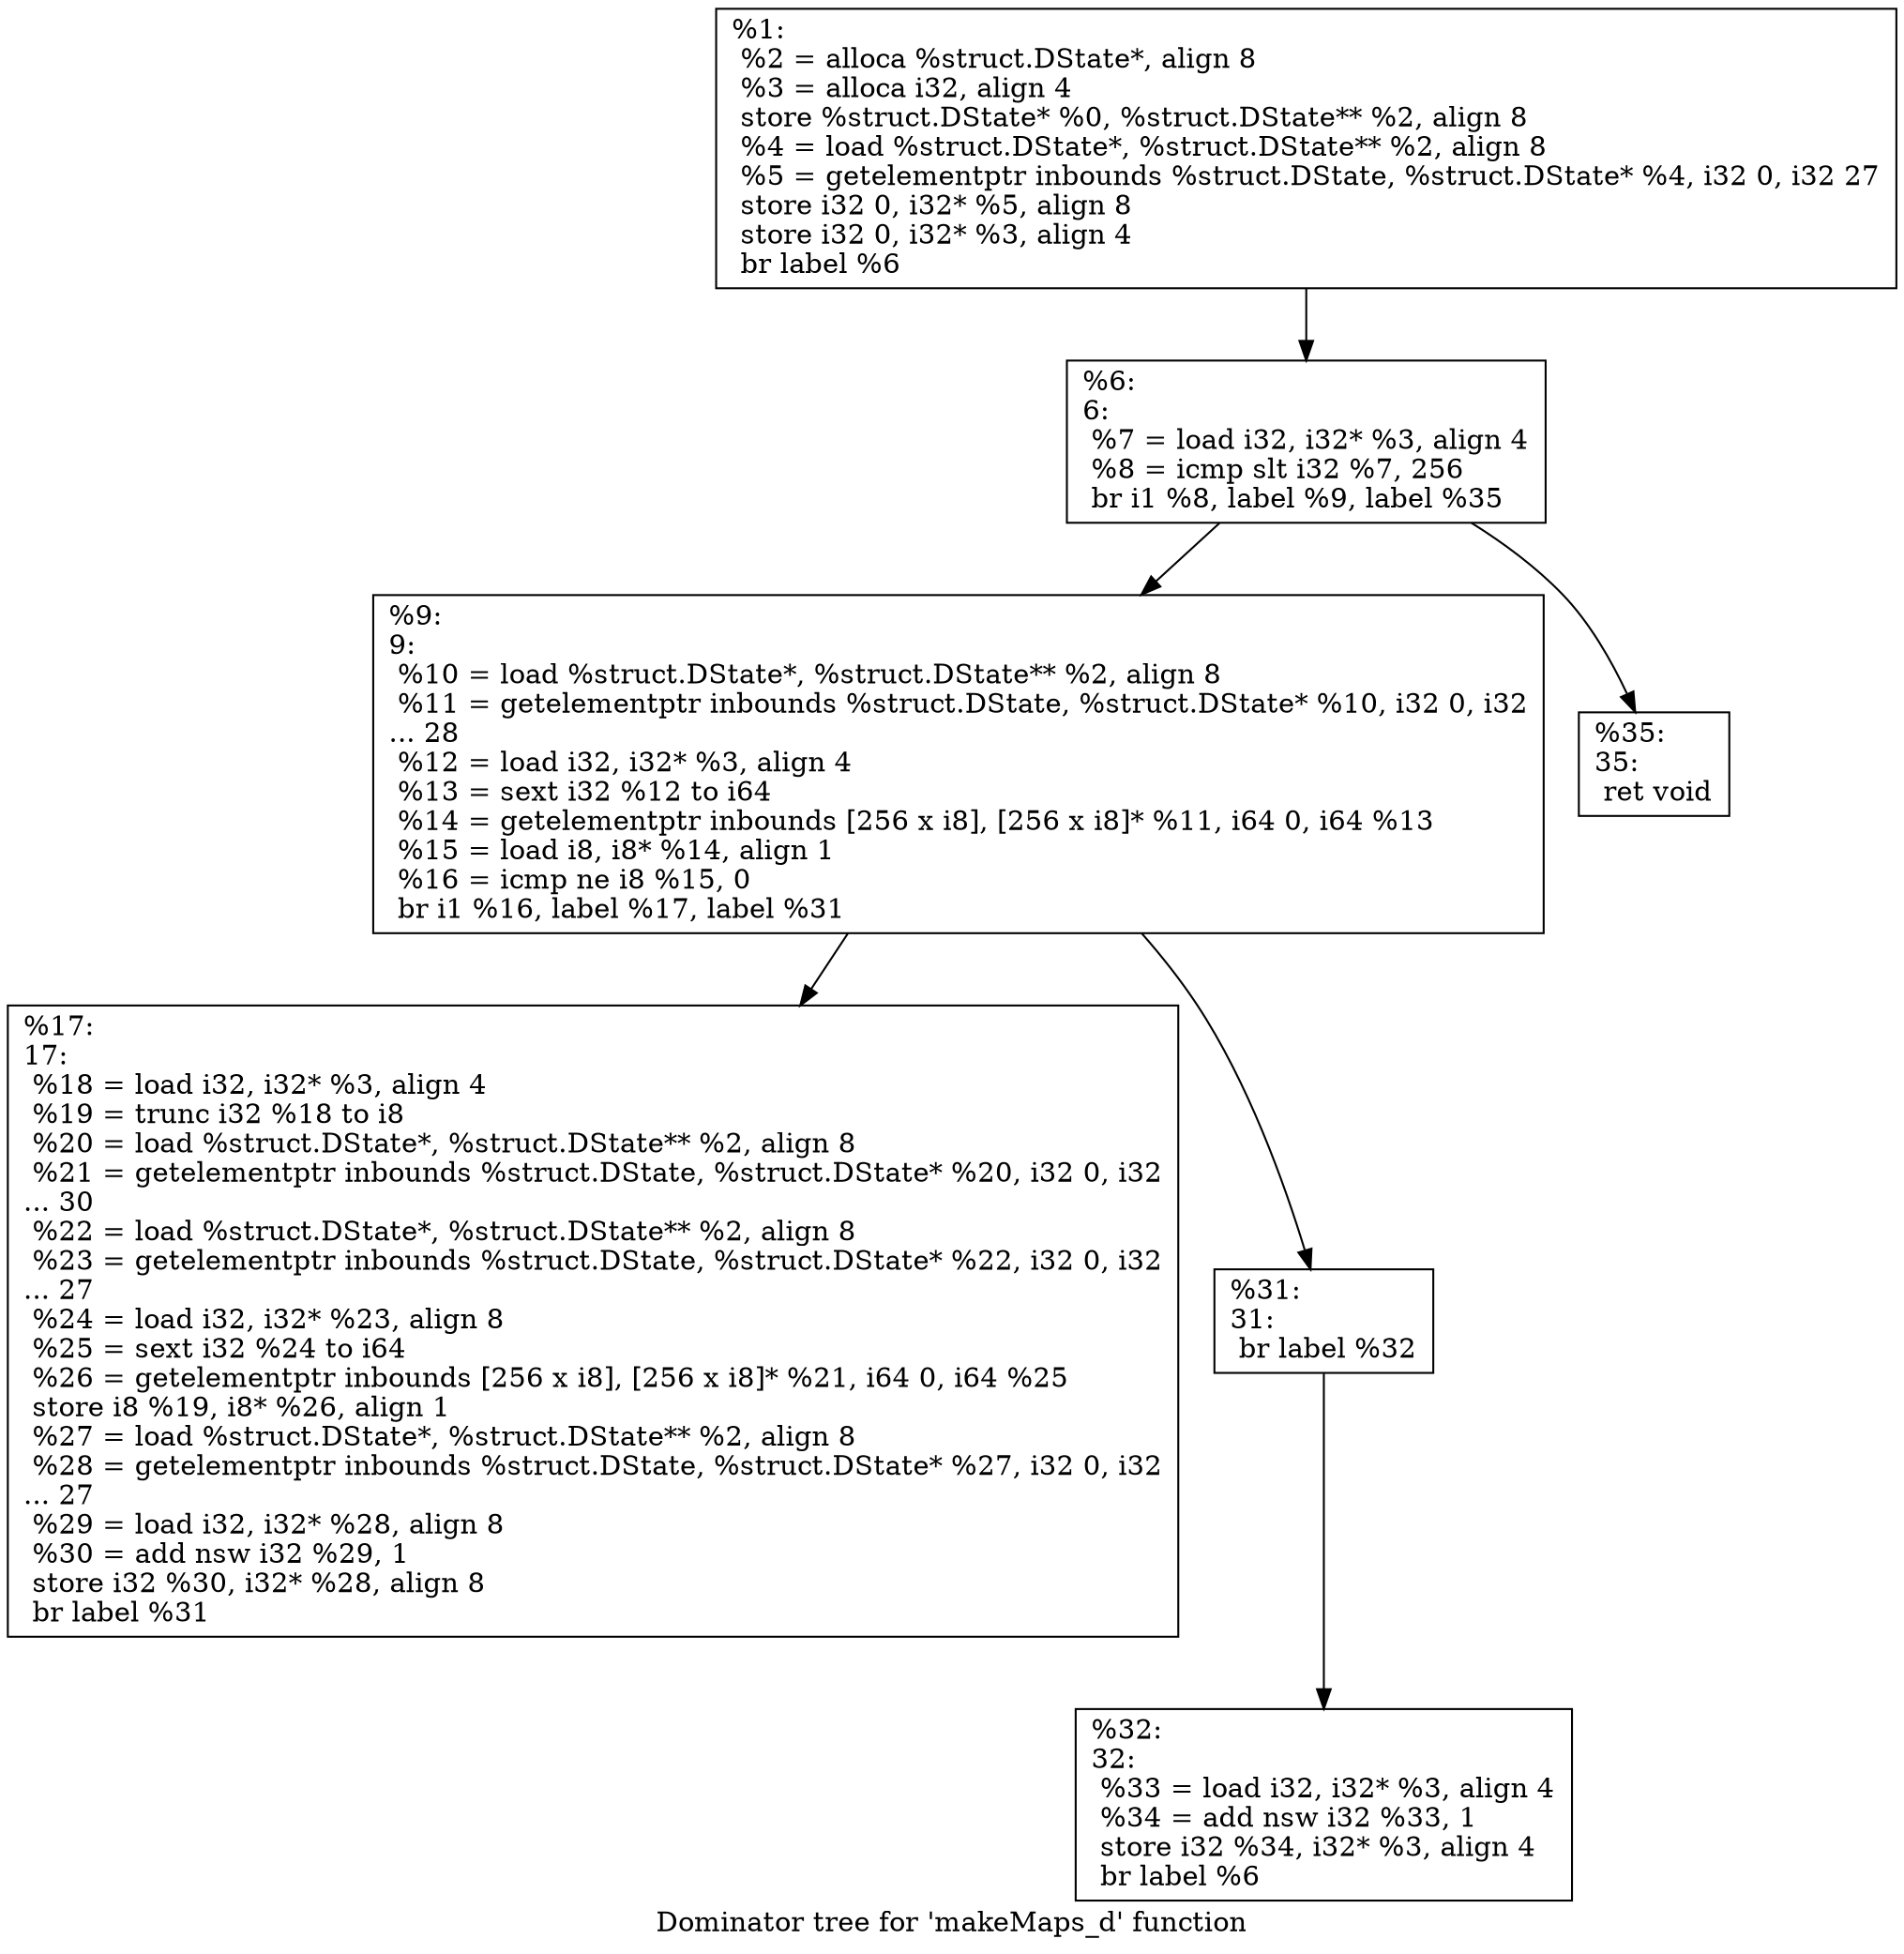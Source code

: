 digraph "Dominator tree for 'makeMaps_d' function" {
	label="Dominator tree for 'makeMaps_d' function";

	Node0xe8e2e0 [shape=record,label="{%1:\l  %2 = alloca %struct.DState*, align 8\l  %3 = alloca i32, align 4\l  store %struct.DState* %0, %struct.DState** %2, align 8\l  %4 = load %struct.DState*, %struct.DState** %2, align 8\l  %5 = getelementptr inbounds %struct.DState, %struct.DState* %4, i32 0, i32 27\l  store i32 0, i32* %5, align 8\l  store i32 0, i32* %3, align 4\l  br label %6\l}"];
	Node0xe8e2e0 -> Node0xe8e320;
	Node0xe8e320 [shape=record,label="{%6:\l6:                                                \l  %7 = load i32, i32* %3, align 4\l  %8 = icmp slt i32 %7, 256\l  br i1 %8, label %9, label %35\l}"];
	Node0xe8e320 -> Node0xe8e360;
	Node0xe8e320 -> Node0xe8e4a0;
	Node0xe8e360 [shape=record,label="{%9:\l9:                                                \l  %10 = load %struct.DState*, %struct.DState** %2, align 8\l  %11 = getelementptr inbounds %struct.DState, %struct.DState* %10, i32 0, i32\l... 28\l  %12 = load i32, i32* %3, align 4\l  %13 = sext i32 %12 to i64\l  %14 = getelementptr inbounds [256 x i8], [256 x i8]* %11, i64 0, i64 %13\l  %15 = load i8, i8* %14, align 1\l  %16 = icmp ne i8 %15, 0\l  br i1 %16, label %17, label %31\l}"];
	Node0xe8e360 -> Node0xe8e3a0;
	Node0xe8e360 -> Node0xe8e400;
	Node0xe8e3a0 [shape=record,label="{%17:\l17:                                               \l  %18 = load i32, i32* %3, align 4\l  %19 = trunc i32 %18 to i8\l  %20 = load %struct.DState*, %struct.DState** %2, align 8\l  %21 = getelementptr inbounds %struct.DState, %struct.DState* %20, i32 0, i32\l... 30\l  %22 = load %struct.DState*, %struct.DState** %2, align 8\l  %23 = getelementptr inbounds %struct.DState, %struct.DState* %22, i32 0, i32\l... 27\l  %24 = load i32, i32* %23, align 8\l  %25 = sext i32 %24 to i64\l  %26 = getelementptr inbounds [256 x i8], [256 x i8]* %21, i64 0, i64 %25\l  store i8 %19, i8* %26, align 1\l  %27 = load %struct.DState*, %struct.DState** %2, align 8\l  %28 = getelementptr inbounds %struct.DState, %struct.DState* %27, i32 0, i32\l... 27\l  %29 = load i32, i32* %28, align 8\l  %30 = add nsw i32 %29, 1\l  store i32 %30, i32* %28, align 8\l  br label %31\l}"];
	Node0xe8e400 [shape=record,label="{%31:\l31:                                               \l  br label %32\l}"];
	Node0xe8e400 -> Node0xe8e460;
	Node0xe8e460 [shape=record,label="{%32:\l32:                                               \l  %33 = load i32, i32* %3, align 4\l  %34 = add nsw i32 %33, 1\l  store i32 %34, i32* %3, align 4\l  br label %6\l}"];
	Node0xe8e4a0 [shape=record,label="{%35:\l35:                                               \l  ret void\l}"];
}
